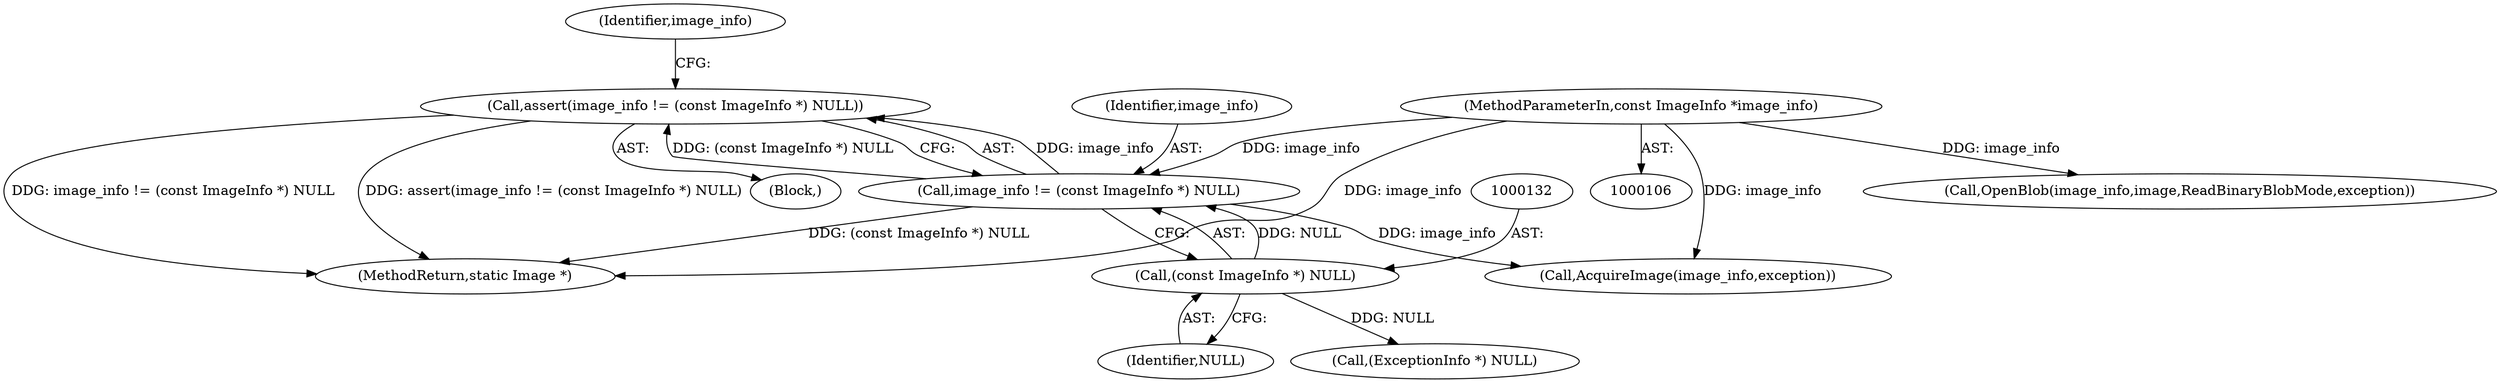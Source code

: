 digraph "0_ImageMagick_97aa7d7cfd2027f6ba7ce42caf8b798541b9cdc6@API" {
"1000128" [label="(Call,assert(image_info != (const ImageInfo *) NULL))"];
"1000129" [label="(Call,image_info != (const ImageInfo *) NULL)"];
"1000107" [label="(MethodParameterIn,const ImageInfo *image_info)"];
"1000131" [label="(Call,(const ImageInfo *) NULL)"];
"1000130" [label="(Identifier,image_info)"];
"1000133" [label="(Identifier,NULL)"];
"1000109" [label="(Block,)"];
"1000107" [label="(MethodParameterIn,const ImageInfo *image_info)"];
"1000174" [label="(Call,OpenBlob(image_info,image,ReadBinaryBlobMode,exception))"];
"1000128" [label="(Call,assert(image_info != (const ImageInfo *) NULL))"];
"1000137" [label="(Identifier,image_info)"];
"1001433" [label="(MethodReturn,static Image *)"];
"1000158" [label="(Call,(ExceptionInfo *) NULL)"];
"1000131" [label="(Call,(const ImageInfo *) NULL)"];
"1000129" [label="(Call,image_info != (const ImageInfo *) NULL)"];
"1000169" [label="(Call,AcquireImage(image_info,exception))"];
"1000128" -> "1000109"  [label="AST: "];
"1000128" -> "1000129"  [label="CFG: "];
"1000129" -> "1000128"  [label="AST: "];
"1000137" -> "1000128"  [label="CFG: "];
"1000128" -> "1001433"  [label="DDG: image_info != (const ImageInfo *) NULL"];
"1000128" -> "1001433"  [label="DDG: assert(image_info != (const ImageInfo *) NULL)"];
"1000129" -> "1000128"  [label="DDG: image_info"];
"1000129" -> "1000128"  [label="DDG: (const ImageInfo *) NULL"];
"1000129" -> "1000131"  [label="CFG: "];
"1000130" -> "1000129"  [label="AST: "];
"1000131" -> "1000129"  [label="AST: "];
"1000129" -> "1001433"  [label="DDG: (const ImageInfo *) NULL"];
"1000107" -> "1000129"  [label="DDG: image_info"];
"1000131" -> "1000129"  [label="DDG: NULL"];
"1000129" -> "1000169"  [label="DDG: image_info"];
"1000107" -> "1000106"  [label="AST: "];
"1000107" -> "1001433"  [label="DDG: image_info"];
"1000107" -> "1000169"  [label="DDG: image_info"];
"1000107" -> "1000174"  [label="DDG: image_info"];
"1000131" -> "1000133"  [label="CFG: "];
"1000132" -> "1000131"  [label="AST: "];
"1000133" -> "1000131"  [label="AST: "];
"1000131" -> "1000158"  [label="DDG: NULL"];
}
